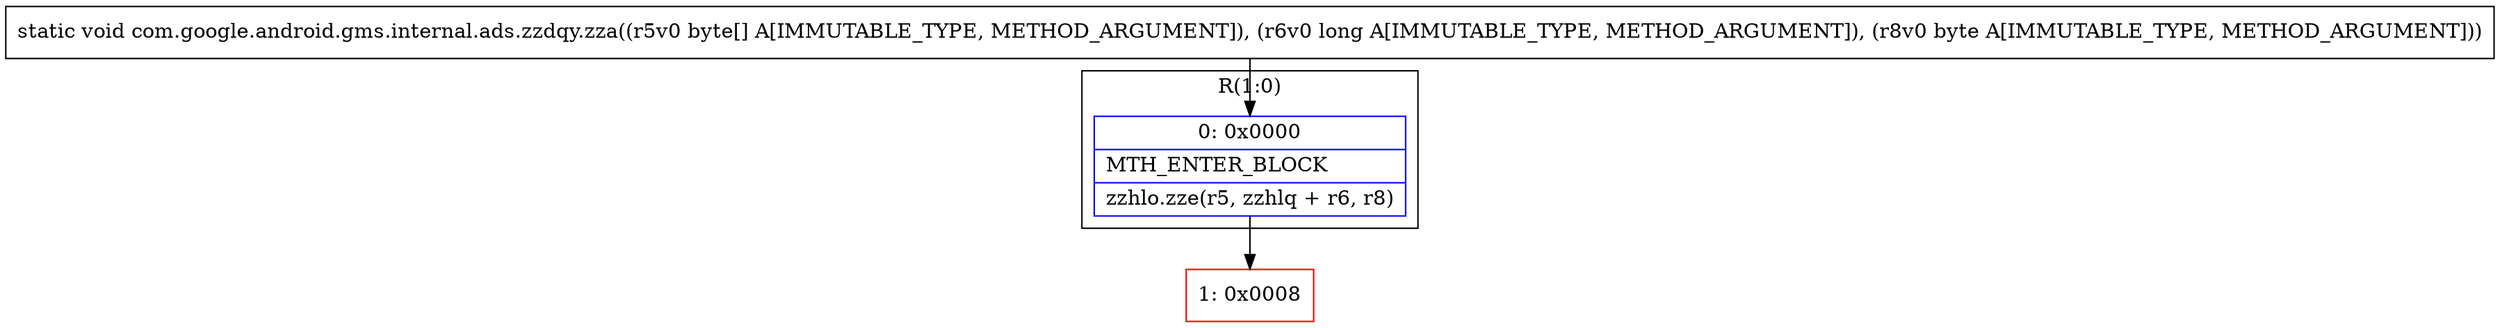 digraph "CFG forcom.google.android.gms.internal.ads.zzdqy.zza([BJB)V" {
subgraph cluster_Region_1735676299 {
label = "R(1:0)";
node [shape=record,color=blue];
Node_0 [shape=record,label="{0\:\ 0x0000|MTH_ENTER_BLOCK\l|zzhlo.zze(r5, zzhlq + r6, r8)\l}"];
}
Node_1 [shape=record,color=red,label="{1\:\ 0x0008}"];
MethodNode[shape=record,label="{static void com.google.android.gms.internal.ads.zzdqy.zza((r5v0 byte[] A[IMMUTABLE_TYPE, METHOD_ARGUMENT]), (r6v0 long A[IMMUTABLE_TYPE, METHOD_ARGUMENT]), (r8v0 byte A[IMMUTABLE_TYPE, METHOD_ARGUMENT])) }"];
MethodNode -> Node_0;
Node_0 -> Node_1;
}

